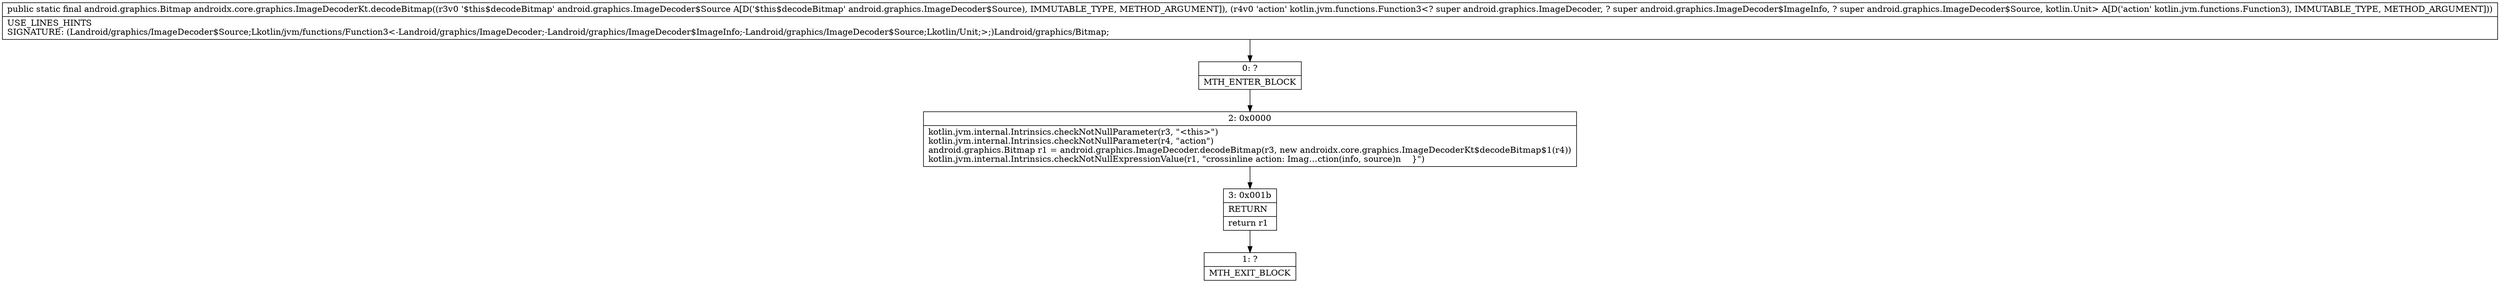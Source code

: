 digraph "CFG forandroidx.core.graphics.ImageDecoderKt.decodeBitmap(Landroid\/graphics\/ImageDecoder$Source;Lkotlin\/jvm\/functions\/Function3;)Landroid\/graphics\/Bitmap;" {
Node_0 [shape=record,label="{0\:\ ?|MTH_ENTER_BLOCK\l}"];
Node_2 [shape=record,label="{2\:\ 0x0000|kotlin.jvm.internal.Intrinsics.checkNotNullParameter(r3, \"\<this\>\")\lkotlin.jvm.internal.Intrinsics.checkNotNullParameter(r4, \"action\")\landroid.graphics.Bitmap r1 = android.graphics.ImageDecoder.decodeBitmap(r3, new androidx.core.graphics.ImageDecoderKt$decodeBitmap$1(r4))\lkotlin.jvm.internal.Intrinsics.checkNotNullExpressionValue(r1, \"crossinline action: Imag…ction(info, source)n    \}\")\l}"];
Node_3 [shape=record,label="{3\:\ 0x001b|RETURN\l|return r1\l}"];
Node_1 [shape=record,label="{1\:\ ?|MTH_EXIT_BLOCK\l}"];
MethodNode[shape=record,label="{public static final android.graphics.Bitmap androidx.core.graphics.ImageDecoderKt.decodeBitmap((r3v0 '$this$decodeBitmap' android.graphics.ImageDecoder$Source A[D('$this$decodeBitmap' android.graphics.ImageDecoder$Source), IMMUTABLE_TYPE, METHOD_ARGUMENT]), (r4v0 'action' kotlin.jvm.functions.Function3\<? super android.graphics.ImageDecoder, ? super android.graphics.ImageDecoder$ImageInfo, ? super android.graphics.ImageDecoder$Source, kotlin.Unit\> A[D('action' kotlin.jvm.functions.Function3), IMMUTABLE_TYPE, METHOD_ARGUMENT]))  | USE_LINES_HINTS\lSIGNATURE: (Landroid\/graphics\/ImageDecoder$Source;Lkotlin\/jvm\/functions\/Function3\<\-Landroid\/graphics\/ImageDecoder;\-Landroid\/graphics\/ImageDecoder$ImageInfo;\-Landroid\/graphics\/ImageDecoder$Source;Lkotlin\/Unit;\>;)Landroid\/graphics\/Bitmap;\l}"];
MethodNode -> Node_0;Node_0 -> Node_2;
Node_2 -> Node_3;
Node_3 -> Node_1;
}

